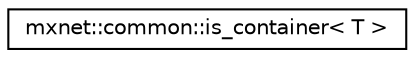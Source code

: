 digraph "Graphical Class Hierarchy"
{
  edge [fontname="Helvetica",fontsize="10",labelfontname="Helvetica",labelfontsize="10"];
  node [fontname="Helvetica",fontsize="10",shape=record];
  rankdir="LR";
  Node1 [label="mxnet::common::is_container\< T \>",height=0.2,width=0.4,color="black", fillcolor="white", style="filled",URL="$structmxnet_1_1common_1_1is__container.html"];
}
